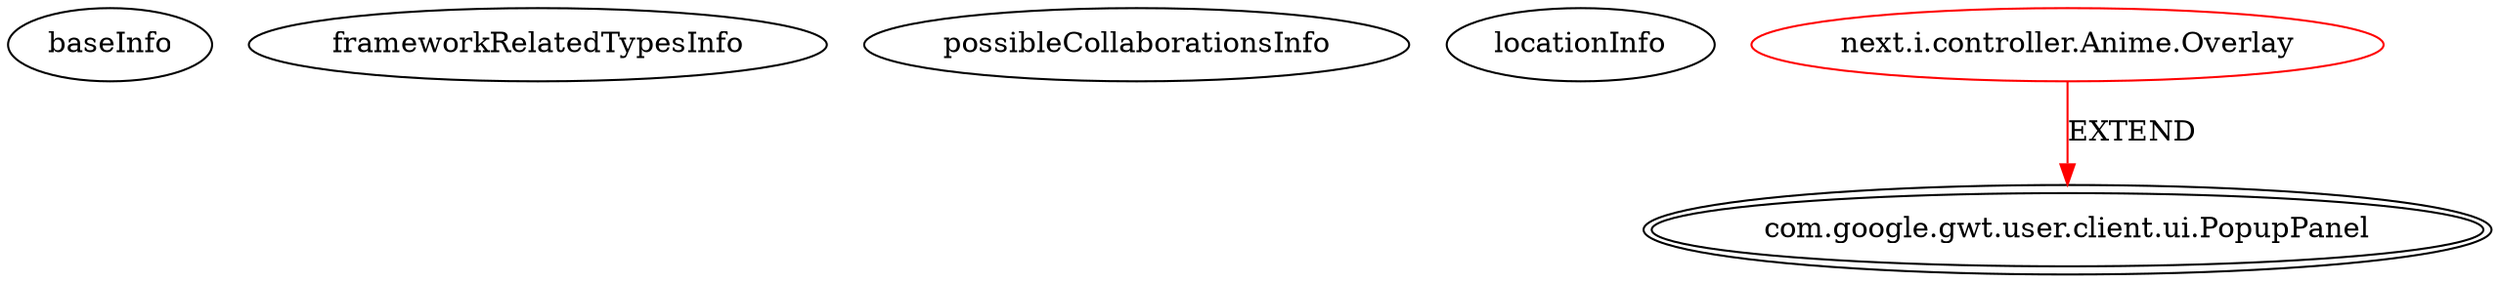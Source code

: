 digraph {
baseInfo[graphId=4145,category="extension_graph",isAnonymous=false,possibleRelation=false]
frameworkRelatedTypesInfo[0="com.google.gwt.user.client.ui.PopupPanel"]
possibleCollaborationsInfo[]
locationInfo[projectName="nextinterfaces-next",filePath="/nextinterfaces-next/next-master/src/next/i/controller/Anime.java",contextSignature="Overlay",graphId="4145"]
0[label="next.i.controller.Anime.Overlay",vertexType="ROOT_CLIENT_CLASS_DECLARATION",isFrameworkType=false,color=red]
1[label="com.google.gwt.user.client.ui.PopupPanel",vertexType="FRAMEWORK_CLASS_TYPE",isFrameworkType=true,peripheries=2]
0->1[label="EXTEND",color=red]
}
